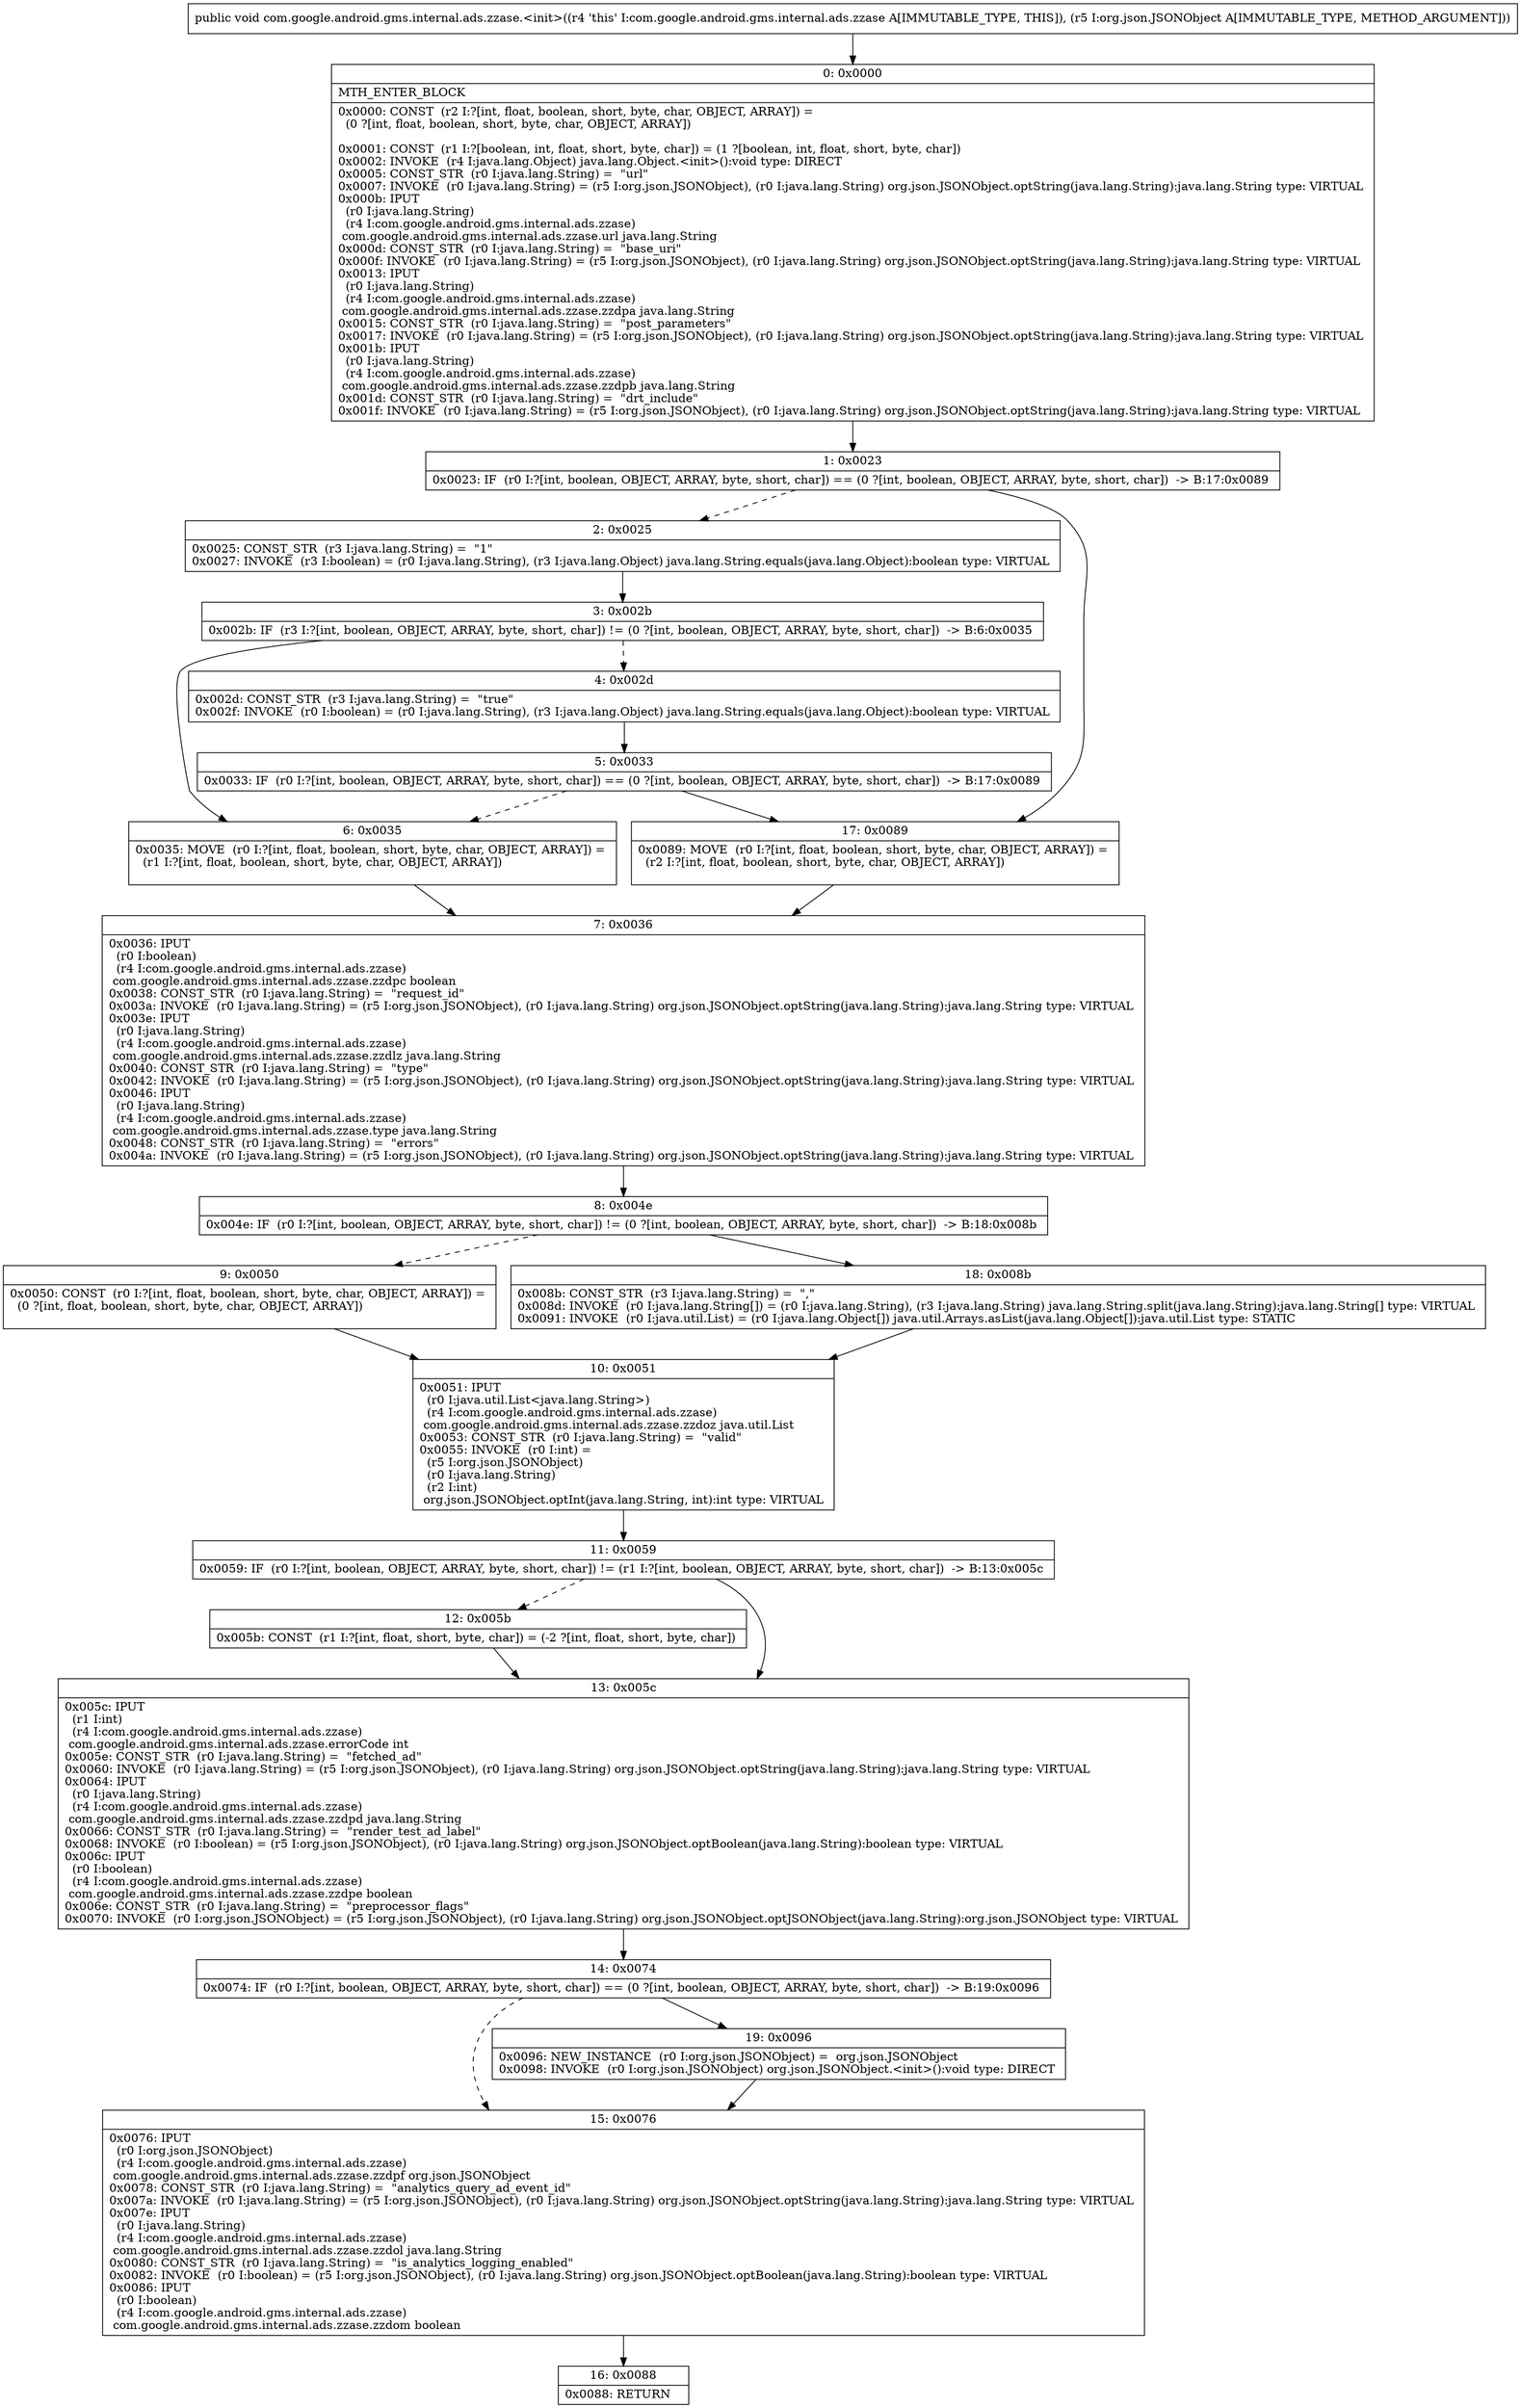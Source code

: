 digraph "CFG forcom.google.android.gms.internal.ads.zzase.\<init\>(Lorg\/json\/JSONObject;)V" {
Node_0 [shape=record,label="{0\:\ 0x0000|MTH_ENTER_BLOCK\l|0x0000: CONST  (r2 I:?[int, float, boolean, short, byte, char, OBJECT, ARRAY]) = \l  (0 ?[int, float, boolean, short, byte, char, OBJECT, ARRAY])\l \l0x0001: CONST  (r1 I:?[boolean, int, float, short, byte, char]) = (1 ?[boolean, int, float, short, byte, char]) \l0x0002: INVOKE  (r4 I:java.lang.Object) java.lang.Object.\<init\>():void type: DIRECT \l0x0005: CONST_STR  (r0 I:java.lang.String) =  \"url\" \l0x0007: INVOKE  (r0 I:java.lang.String) = (r5 I:org.json.JSONObject), (r0 I:java.lang.String) org.json.JSONObject.optString(java.lang.String):java.lang.String type: VIRTUAL \l0x000b: IPUT  \l  (r0 I:java.lang.String)\l  (r4 I:com.google.android.gms.internal.ads.zzase)\l com.google.android.gms.internal.ads.zzase.url java.lang.String \l0x000d: CONST_STR  (r0 I:java.lang.String) =  \"base_uri\" \l0x000f: INVOKE  (r0 I:java.lang.String) = (r5 I:org.json.JSONObject), (r0 I:java.lang.String) org.json.JSONObject.optString(java.lang.String):java.lang.String type: VIRTUAL \l0x0013: IPUT  \l  (r0 I:java.lang.String)\l  (r4 I:com.google.android.gms.internal.ads.zzase)\l com.google.android.gms.internal.ads.zzase.zzdpa java.lang.String \l0x0015: CONST_STR  (r0 I:java.lang.String) =  \"post_parameters\" \l0x0017: INVOKE  (r0 I:java.lang.String) = (r5 I:org.json.JSONObject), (r0 I:java.lang.String) org.json.JSONObject.optString(java.lang.String):java.lang.String type: VIRTUAL \l0x001b: IPUT  \l  (r0 I:java.lang.String)\l  (r4 I:com.google.android.gms.internal.ads.zzase)\l com.google.android.gms.internal.ads.zzase.zzdpb java.lang.String \l0x001d: CONST_STR  (r0 I:java.lang.String) =  \"drt_include\" \l0x001f: INVOKE  (r0 I:java.lang.String) = (r5 I:org.json.JSONObject), (r0 I:java.lang.String) org.json.JSONObject.optString(java.lang.String):java.lang.String type: VIRTUAL \l}"];
Node_1 [shape=record,label="{1\:\ 0x0023|0x0023: IF  (r0 I:?[int, boolean, OBJECT, ARRAY, byte, short, char]) == (0 ?[int, boolean, OBJECT, ARRAY, byte, short, char])  \-\> B:17:0x0089 \l}"];
Node_2 [shape=record,label="{2\:\ 0x0025|0x0025: CONST_STR  (r3 I:java.lang.String) =  \"1\" \l0x0027: INVOKE  (r3 I:boolean) = (r0 I:java.lang.String), (r3 I:java.lang.Object) java.lang.String.equals(java.lang.Object):boolean type: VIRTUAL \l}"];
Node_3 [shape=record,label="{3\:\ 0x002b|0x002b: IF  (r3 I:?[int, boolean, OBJECT, ARRAY, byte, short, char]) != (0 ?[int, boolean, OBJECT, ARRAY, byte, short, char])  \-\> B:6:0x0035 \l}"];
Node_4 [shape=record,label="{4\:\ 0x002d|0x002d: CONST_STR  (r3 I:java.lang.String) =  \"true\" \l0x002f: INVOKE  (r0 I:boolean) = (r0 I:java.lang.String), (r3 I:java.lang.Object) java.lang.String.equals(java.lang.Object):boolean type: VIRTUAL \l}"];
Node_5 [shape=record,label="{5\:\ 0x0033|0x0033: IF  (r0 I:?[int, boolean, OBJECT, ARRAY, byte, short, char]) == (0 ?[int, boolean, OBJECT, ARRAY, byte, short, char])  \-\> B:17:0x0089 \l}"];
Node_6 [shape=record,label="{6\:\ 0x0035|0x0035: MOVE  (r0 I:?[int, float, boolean, short, byte, char, OBJECT, ARRAY]) = \l  (r1 I:?[int, float, boolean, short, byte, char, OBJECT, ARRAY])\l \l}"];
Node_7 [shape=record,label="{7\:\ 0x0036|0x0036: IPUT  \l  (r0 I:boolean)\l  (r4 I:com.google.android.gms.internal.ads.zzase)\l com.google.android.gms.internal.ads.zzase.zzdpc boolean \l0x0038: CONST_STR  (r0 I:java.lang.String) =  \"request_id\" \l0x003a: INVOKE  (r0 I:java.lang.String) = (r5 I:org.json.JSONObject), (r0 I:java.lang.String) org.json.JSONObject.optString(java.lang.String):java.lang.String type: VIRTUAL \l0x003e: IPUT  \l  (r0 I:java.lang.String)\l  (r4 I:com.google.android.gms.internal.ads.zzase)\l com.google.android.gms.internal.ads.zzase.zzdlz java.lang.String \l0x0040: CONST_STR  (r0 I:java.lang.String) =  \"type\" \l0x0042: INVOKE  (r0 I:java.lang.String) = (r5 I:org.json.JSONObject), (r0 I:java.lang.String) org.json.JSONObject.optString(java.lang.String):java.lang.String type: VIRTUAL \l0x0046: IPUT  \l  (r0 I:java.lang.String)\l  (r4 I:com.google.android.gms.internal.ads.zzase)\l com.google.android.gms.internal.ads.zzase.type java.lang.String \l0x0048: CONST_STR  (r0 I:java.lang.String) =  \"errors\" \l0x004a: INVOKE  (r0 I:java.lang.String) = (r5 I:org.json.JSONObject), (r0 I:java.lang.String) org.json.JSONObject.optString(java.lang.String):java.lang.String type: VIRTUAL \l}"];
Node_8 [shape=record,label="{8\:\ 0x004e|0x004e: IF  (r0 I:?[int, boolean, OBJECT, ARRAY, byte, short, char]) != (0 ?[int, boolean, OBJECT, ARRAY, byte, short, char])  \-\> B:18:0x008b \l}"];
Node_9 [shape=record,label="{9\:\ 0x0050|0x0050: CONST  (r0 I:?[int, float, boolean, short, byte, char, OBJECT, ARRAY]) = \l  (0 ?[int, float, boolean, short, byte, char, OBJECT, ARRAY])\l \l}"];
Node_10 [shape=record,label="{10\:\ 0x0051|0x0051: IPUT  \l  (r0 I:java.util.List\<java.lang.String\>)\l  (r4 I:com.google.android.gms.internal.ads.zzase)\l com.google.android.gms.internal.ads.zzase.zzdoz java.util.List \l0x0053: CONST_STR  (r0 I:java.lang.String) =  \"valid\" \l0x0055: INVOKE  (r0 I:int) = \l  (r5 I:org.json.JSONObject)\l  (r0 I:java.lang.String)\l  (r2 I:int)\l org.json.JSONObject.optInt(java.lang.String, int):int type: VIRTUAL \l}"];
Node_11 [shape=record,label="{11\:\ 0x0059|0x0059: IF  (r0 I:?[int, boolean, OBJECT, ARRAY, byte, short, char]) != (r1 I:?[int, boolean, OBJECT, ARRAY, byte, short, char])  \-\> B:13:0x005c \l}"];
Node_12 [shape=record,label="{12\:\ 0x005b|0x005b: CONST  (r1 I:?[int, float, short, byte, char]) = (\-2 ?[int, float, short, byte, char]) \l}"];
Node_13 [shape=record,label="{13\:\ 0x005c|0x005c: IPUT  \l  (r1 I:int)\l  (r4 I:com.google.android.gms.internal.ads.zzase)\l com.google.android.gms.internal.ads.zzase.errorCode int \l0x005e: CONST_STR  (r0 I:java.lang.String) =  \"fetched_ad\" \l0x0060: INVOKE  (r0 I:java.lang.String) = (r5 I:org.json.JSONObject), (r0 I:java.lang.String) org.json.JSONObject.optString(java.lang.String):java.lang.String type: VIRTUAL \l0x0064: IPUT  \l  (r0 I:java.lang.String)\l  (r4 I:com.google.android.gms.internal.ads.zzase)\l com.google.android.gms.internal.ads.zzase.zzdpd java.lang.String \l0x0066: CONST_STR  (r0 I:java.lang.String) =  \"render_test_ad_label\" \l0x0068: INVOKE  (r0 I:boolean) = (r5 I:org.json.JSONObject), (r0 I:java.lang.String) org.json.JSONObject.optBoolean(java.lang.String):boolean type: VIRTUAL \l0x006c: IPUT  \l  (r0 I:boolean)\l  (r4 I:com.google.android.gms.internal.ads.zzase)\l com.google.android.gms.internal.ads.zzase.zzdpe boolean \l0x006e: CONST_STR  (r0 I:java.lang.String) =  \"preprocessor_flags\" \l0x0070: INVOKE  (r0 I:org.json.JSONObject) = (r5 I:org.json.JSONObject), (r0 I:java.lang.String) org.json.JSONObject.optJSONObject(java.lang.String):org.json.JSONObject type: VIRTUAL \l}"];
Node_14 [shape=record,label="{14\:\ 0x0074|0x0074: IF  (r0 I:?[int, boolean, OBJECT, ARRAY, byte, short, char]) == (0 ?[int, boolean, OBJECT, ARRAY, byte, short, char])  \-\> B:19:0x0096 \l}"];
Node_15 [shape=record,label="{15\:\ 0x0076|0x0076: IPUT  \l  (r0 I:org.json.JSONObject)\l  (r4 I:com.google.android.gms.internal.ads.zzase)\l com.google.android.gms.internal.ads.zzase.zzdpf org.json.JSONObject \l0x0078: CONST_STR  (r0 I:java.lang.String) =  \"analytics_query_ad_event_id\" \l0x007a: INVOKE  (r0 I:java.lang.String) = (r5 I:org.json.JSONObject), (r0 I:java.lang.String) org.json.JSONObject.optString(java.lang.String):java.lang.String type: VIRTUAL \l0x007e: IPUT  \l  (r0 I:java.lang.String)\l  (r4 I:com.google.android.gms.internal.ads.zzase)\l com.google.android.gms.internal.ads.zzase.zzdol java.lang.String \l0x0080: CONST_STR  (r0 I:java.lang.String) =  \"is_analytics_logging_enabled\" \l0x0082: INVOKE  (r0 I:boolean) = (r5 I:org.json.JSONObject), (r0 I:java.lang.String) org.json.JSONObject.optBoolean(java.lang.String):boolean type: VIRTUAL \l0x0086: IPUT  \l  (r0 I:boolean)\l  (r4 I:com.google.android.gms.internal.ads.zzase)\l com.google.android.gms.internal.ads.zzase.zzdom boolean \l}"];
Node_16 [shape=record,label="{16\:\ 0x0088|0x0088: RETURN   \l}"];
Node_17 [shape=record,label="{17\:\ 0x0089|0x0089: MOVE  (r0 I:?[int, float, boolean, short, byte, char, OBJECT, ARRAY]) = \l  (r2 I:?[int, float, boolean, short, byte, char, OBJECT, ARRAY])\l \l}"];
Node_18 [shape=record,label="{18\:\ 0x008b|0x008b: CONST_STR  (r3 I:java.lang.String) =  \",\" \l0x008d: INVOKE  (r0 I:java.lang.String[]) = (r0 I:java.lang.String), (r3 I:java.lang.String) java.lang.String.split(java.lang.String):java.lang.String[] type: VIRTUAL \l0x0091: INVOKE  (r0 I:java.util.List) = (r0 I:java.lang.Object[]) java.util.Arrays.asList(java.lang.Object[]):java.util.List type: STATIC \l}"];
Node_19 [shape=record,label="{19\:\ 0x0096|0x0096: NEW_INSTANCE  (r0 I:org.json.JSONObject) =  org.json.JSONObject \l0x0098: INVOKE  (r0 I:org.json.JSONObject) org.json.JSONObject.\<init\>():void type: DIRECT \l}"];
MethodNode[shape=record,label="{public void com.google.android.gms.internal.ads.zzase.\<init\>((r4 'this' I:com.google.android.gms.internal.ads.zzase A[IMMUTABLE_TYPE, THIS]), (r5 I:org.json.JSONObject A[IMMUTABLE_TYPE, METHOD_ARGUMENT])) }"];
MethodNode -> Node_0;
Node_0 -> Node_1;
Node_1 -> Node_2[style=dashed];
Node_1 -> Node_17;
Node_2 -> Node_3;
Node_3 -> Node_4[style=dashed];
Node_3 -> Node_6;
Node_4 -> Node_5;
Node_5 -> Node_6[style=dashed];
Node_5 -> Node_17;
Node_6 -> Node_7;
Node_7 -> Node_8;
Node_8 -> Node_9[style=dashed];
Node_8 -> Node_18;
Node_9 -> Node_10;
Node_10 -> Node_11;
Node_11 -> Node_12[style=dashed];
Node_11 -> Node_13;
Node_12 -> Node_13;
Node_13 -> Node_14;
Node_14 -> Node_15[style=dashed];
Node_14 -> Node_19;
Node_15 -> Node_16;
Node_17 -> Node_7;
Node_18 -> Node_10;
Node_19 -> Node_15;
}

